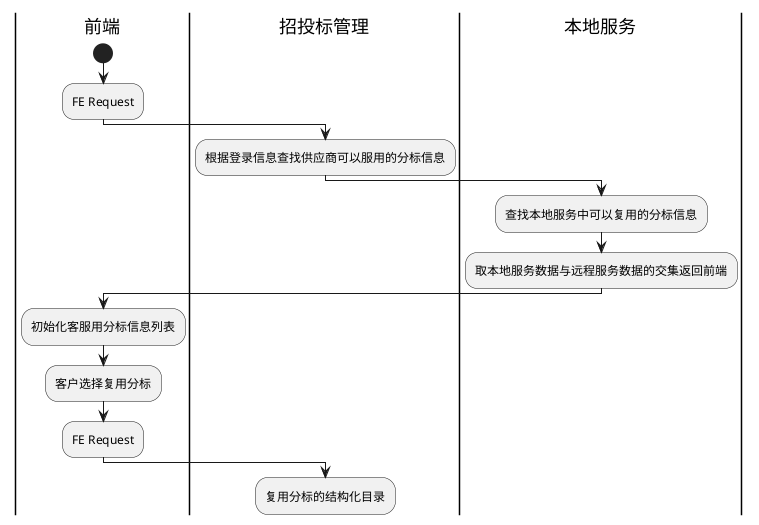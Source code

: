 @startuml
'https://plantuml.com/activity-diagram-beta
'选择投标文件上传日志中，当前登录账号名称与上传日志中供应商名称一致的数据（项目-分标-虚拟分标一致），再选择当前电脑中存储的项目。
|前端|
start
:FE Request;
|招投标管理|
:根据登录信息查找供应商可以服用的分标信息;
|本地服务|
:查找本地服务中可以复用的分标信息;
:取本地服务数据与远程服务数据的交集返回前端;
|前端|
:初始化客服用分标信息列表;
:客户选择复用分标;
:FE Request;
|招投标管理|
:复用分标的结构化目录;
@enduml
